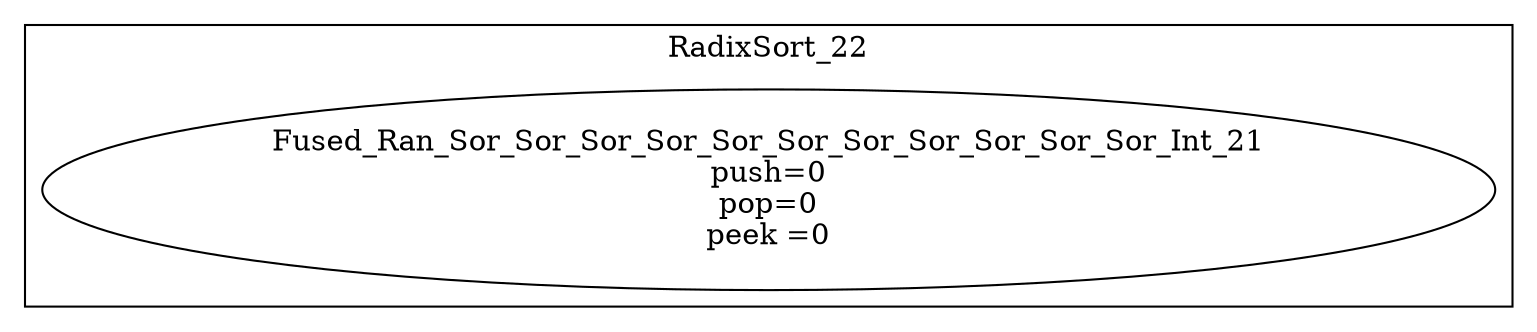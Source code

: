 digraph streamit {
subgraph cluster_node1 {
 label="RadixSort_22";
node2 [ label="Fused_Ran_Sor_Sor_Sor_Sor_Sor_Sor_Sor_Sor_Sor_Sor_Sor_Int_21\npush=0\npop=0\npeek =0" ]
}
}
